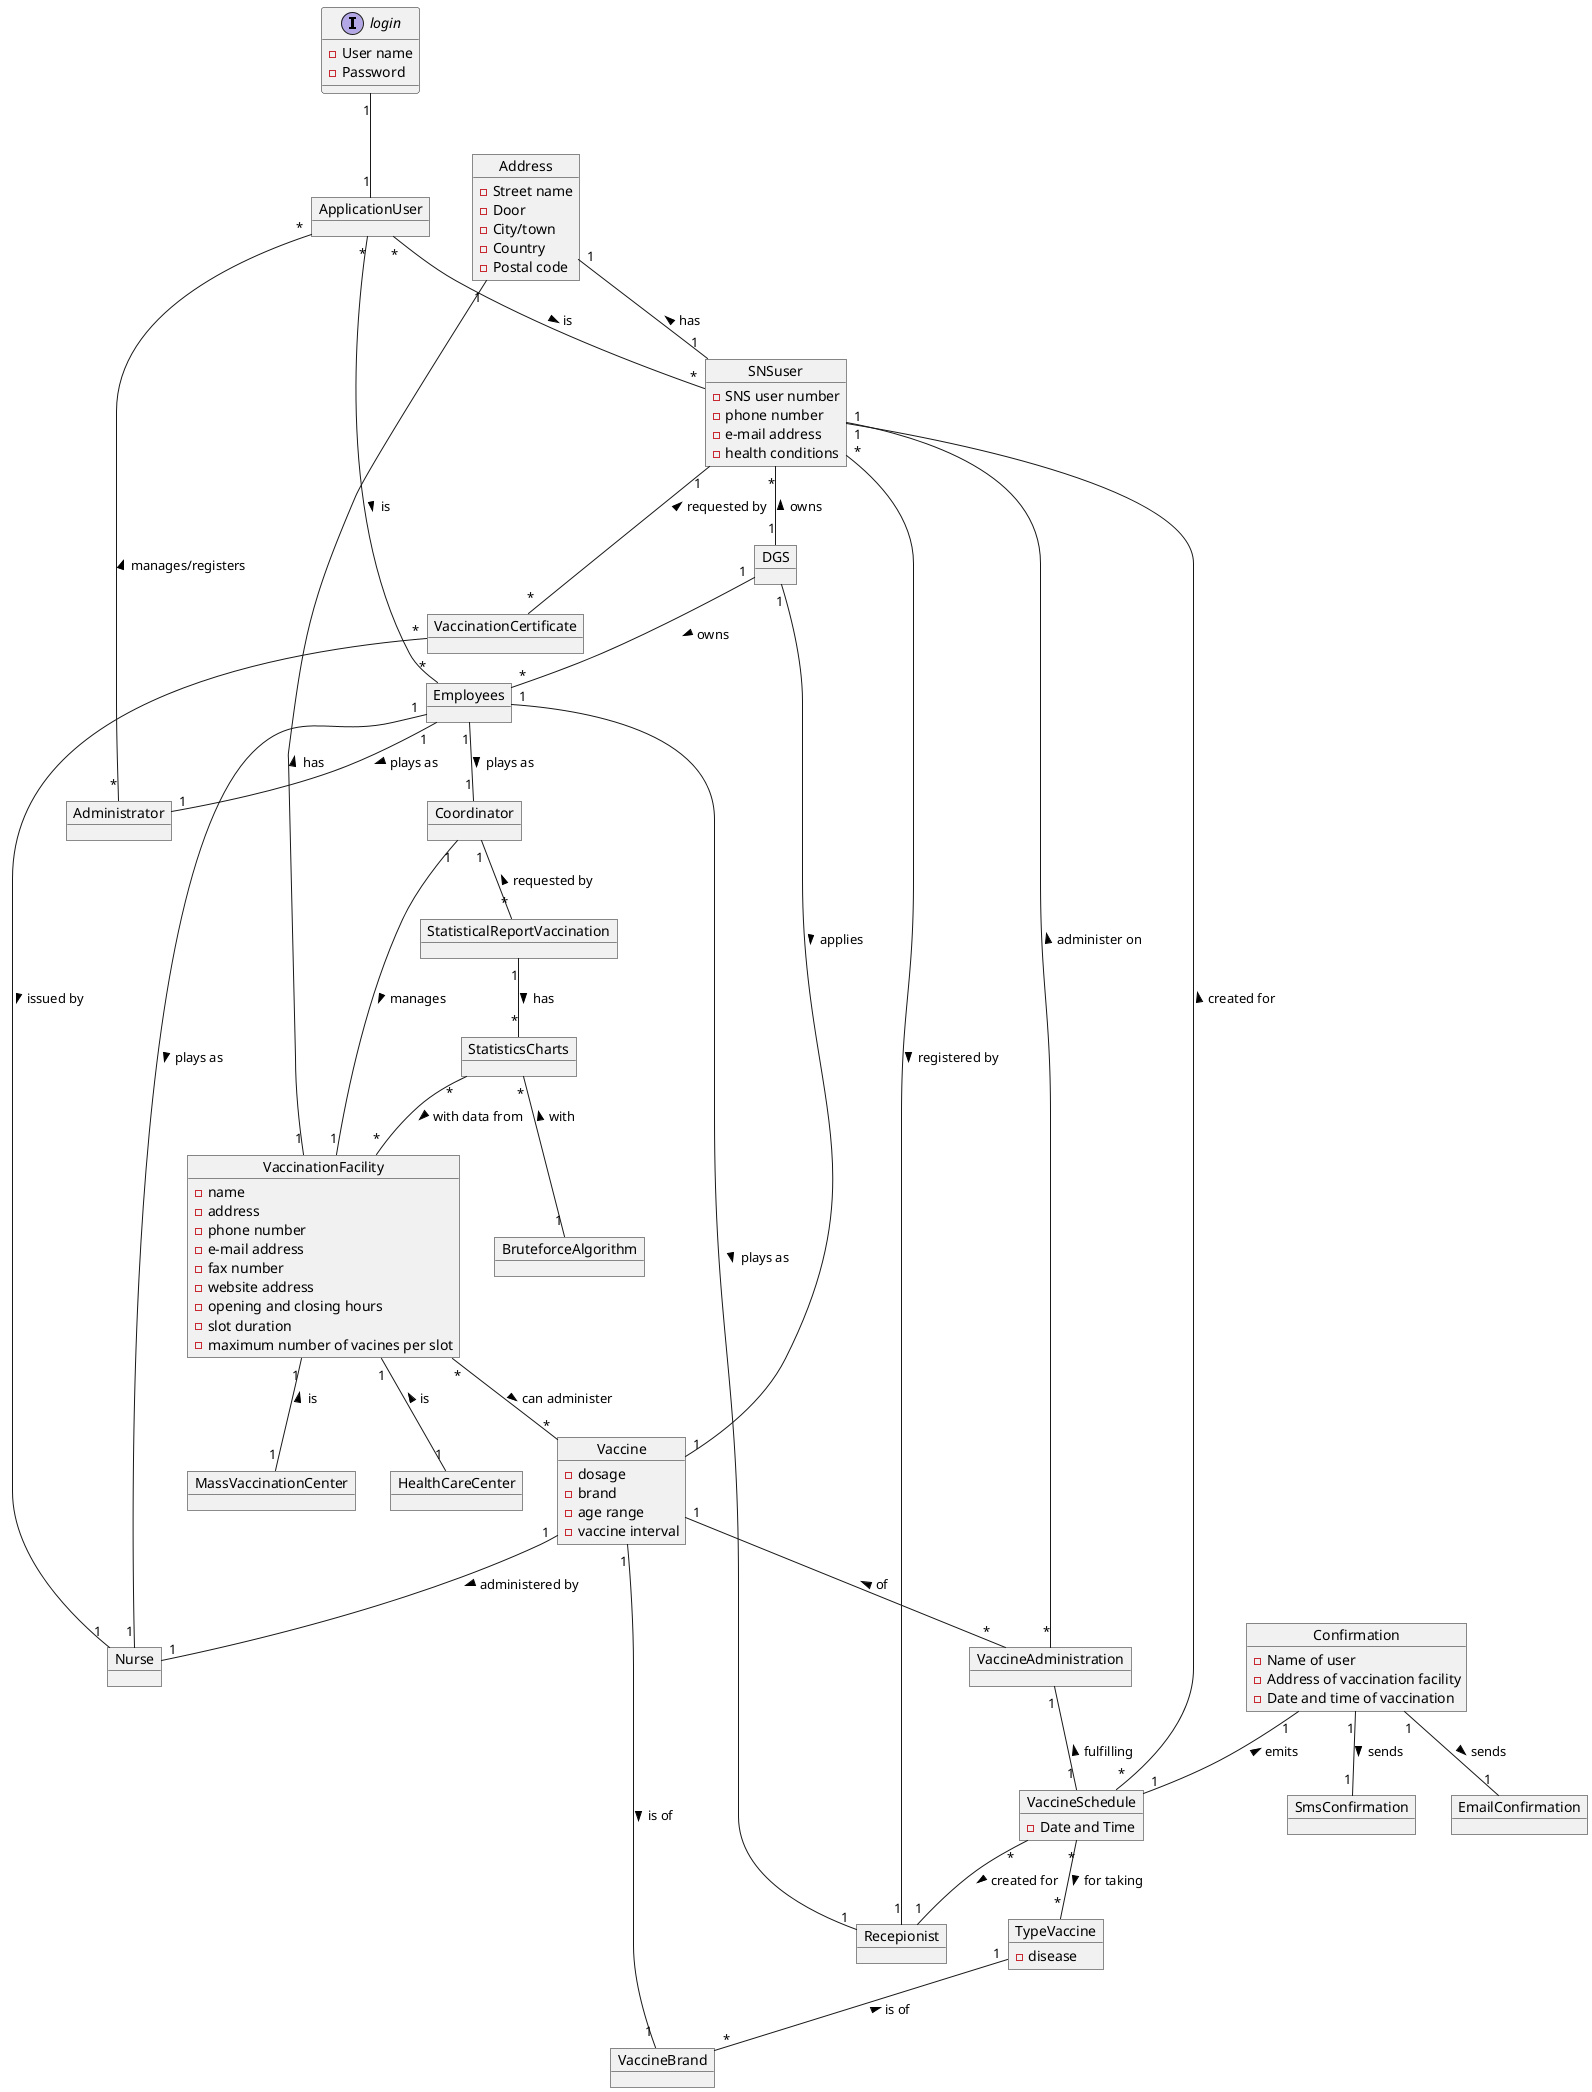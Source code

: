 @startuml
'https://plantuml.com/object-diagram

interface login{
-User name
-Password
}
object SNSuser{
-SNS user number
-phone number
-e-mail address
-health conditions
}
object DGS
object Administrator
object Coordinator
object Nurse
object Recepionist
object VaccinationFacility{
-name
-address
-phone number
-e-mail address
-fax number
-website address
-opening and closing hours
-slot duration
-maximum number of vacines per slot
}
object StatisticalReportVaccination
object MassVaccinationCenter
object HealthCareCenter
object VaccineBrand
object TypeVaccine{
-disease
}
object Vaccine{
-dosage
-brand
-age range
-vaccine interval
}
object VaccineSchedule{
-Date and Time
}
object VaccinationCertificate
object VaccineAdministration
object Confirmation{
-Name of user
-Address of vaccination facility
-Date and time of vaccination
}
object SmsConfirmation
object EmailConfirmation
object Employees
object StatisticsCharts
object BruteforceAlgorithm
object ApplicationUser
object Address{
-Street name
-Door
-City/town
-Country
-Postal code
}

ApplicationUser"*" -- "*"Employees: > is
ApplicationUser"*" -- "*"SNSuser: > is
Administrator"*" -- "*" ApplicationUser: > manages/registers
login"1"--"1"ApplicationUser
SNSuser"*"--"1" DGS : < owns
DGS"1" -- "*"Employees : > owns
DGS "1"--"1" Vaccine : > applies
Employees"1"--"1" Recepionist: > plays as
Employees"1"--"1" Nurse: > plays as
Employees"1"--"1" Coordinator: > plays as
Employees"1"--"1" Administrator: > plays as
Address"1"--"1" VaccinationFacility: < has
Address"1"--"1" SNSuser: < has
TypeVaccine "1"--"*"VaccineBrand : < is of
SNSuser "1"--"*" VaccinationCertificate: < requested by
Coordinator"1" --"1" VaccinationFacility: > manages
VaccinationFacility"1"--"1" MassVaccinationCenter: < is
VaccinationFacility"1"--"1" HealthCareCenter: < is
Coordinator"1" -- "*"StatisticalReportVaccination: < requested by
StatisticalReportVaccination"1" -- "*"StatisticsCharts: > has
StatisticsCharts"*" -- "1"BruteforceAlgorithm: < with
StatisticsCharts"*" -- "*"VaccinationFacility: > with data from
VaccinationFacility "*"--"*" Vaccine: > can administer
VaccineSchedule"*" -- "1"SNSuser: > created for
VaccineSchedule"*" -- "1"Recepionist: > created for
VaccineSchedule"*" -- "*"TypeVaccine:> for taking
Vaccine"1" -- "1"Nurse: > administered by
Vaccine"1" -- "*"VaccineAdministration: < of
Vaccine"1" --"1" VaccineBrand:> is of
Recepionist"1" -- "*"SNSuser: < registered by
VaccineAdministration"*" -- "1"SNSuser: > administer on
VaccineAdministration"1" -- "1"VaccineSchedule: < fulfilling
VaccinationCertificate"*" -- "1"Nurse: > issued by
Confirmation"1" -- "1"VaccineSchedule: < emits
Confirmation"1" -- "1"SmsConfirmation:> sends
Confirmation "1"--"1" EmailConfirmation: > sends



@enduml
